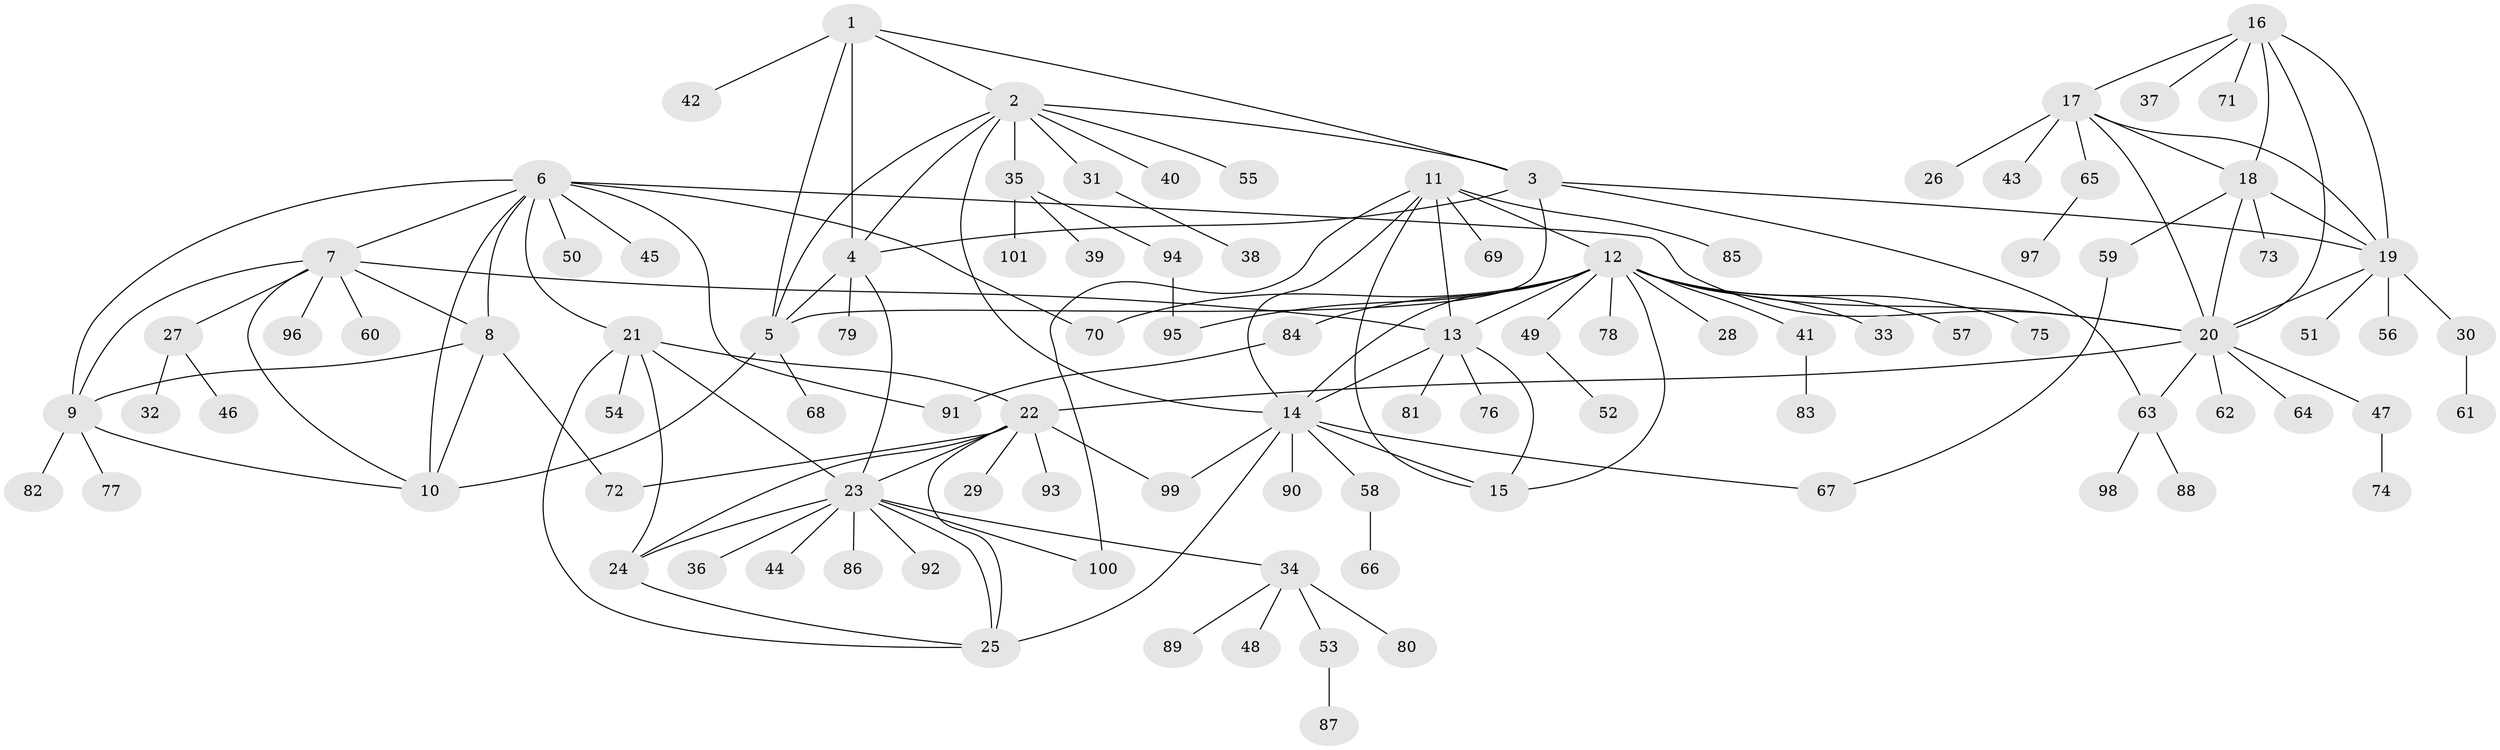 // coarse degree distribution, {5: 0.05714285714285714, 10: 0.02857142857142857, 6: 0.07142857142857142, 17: 0.014285714285714285, 4: 0.07142857142857142, 14: 0.014285714285714285, 11: 0.014285714285714285, 3: 0.04285714285714286, 7: 0.014285714285714285, 1: 0.5714285714285714, 2: 0.1}
// Generated by graph-tools (version 1.1) at 2025/19/03/04/25 18:19:49]
// undirected, 101 vertices, 144 edges
graph export_dot {
graph [start="1"]
  node [color=gray90,style=filled];
  1;
  2;
  3;
  4;
  5;
  6;
  7;
  8;
  9;
  10;
  11;
  12;
  13;
  14;
  15;
  16;
  17;
  18;
  19;
  20;
  21;
  22;
  23;
  24;
  25;
  26;
  27;
  28;
  29;
  30;
  31;
  32;
  33;
  34;
  35;
  36;
  37;
  38;
  39;
  40;
  41;
  42;
  43;
  44;
  45;
  46;
  47;
  48;
  49;
  50;
  51;
  52;
  53;
  54;
  55;
  56;
  57;
  58;
  59;
  60;
  61;
  62;
  63;
  64;
  65;
  66;
  67;
  68;
  69;
  70;
  71;
  72;
  73;
  74;
  75;
  76;
  77;
  78;
  79;
  80;
  81;
  82;
  83;
  84;
  85;
  86;
  87;
  88;
  89;
  90;
  91;
  92;
  93;
  94;
  95;
  96;
  97;
  98;
  99;
  100;
  101;
  1 -- 2;
  1 -- 3;
  1 -- 4;
  1 -- 5;
  1 -- 42;
  2 -- 3;
  2 -- 4;
  2 -- 5;
  2 -- 14;
  2 -- 31;
  2 -- 35;
  2 -- 40;
  2 -- 55;
  3 -- 4;
  3 -- 5;
  3 -- 19;
  3 -- 63;
  4 -- 5;
  4 -- 23;
  4 -- 79;
  5 -- 10;
  5 -- 68;
  6 -- 7;
  6 -- 8;
  6 -- 9;
  6 -- 10;
  6 -- 20;
  6 -- 21;
  6 -- 45;
  6 -- 50;
  6 -- 70;
  6 -- 91;
  7 -- 8;
  7 -- 9;
  7 -- 10;
  7 -- 13;
  7 -- 27;
  7 -- 60;
  7 -- 96;
  8 -- 9;
  8 -- 10;
  8 -- 72;
  9 -- 10;
  9 -- 77;
  9 -- 82;
  11 -- 12;
  11 -- 13;
  11 -- 14;
  11 -- 15;
  11 -- 69;
  11 -- 85;
  11 -- 100;
  12 -- 13;
  12 -- 14;
  12 -- 15;
  12 -- 20;
  12 -- 28;
  12 -- 33;
  12 -- 41;
  12 -- 49;
  12 -- 57;
  12 -- 70;
  12 -- 75;
  12 -- 78;
  12 -- 84;
  12 -- 95;
  13 -- 14;
  13 -- 15;
  13 -- 76;
  13 -- 81;
  14 -- 15;
  14 -- 25;
  14 -- 58;
  14 -- 67;
  14 -- 90;
  14 -- 99;
  16 -- 17;
  16 -- 18;
  16 -- 19;
  16 -- 20;
  16 -- 37;
  16 -- 71;
  17 -- 18;
  17 -- 19;
  17 -- 20;
  17 -- 26;
  17 -- 43;
  17 -- 65;
  18 -- 19;
  18 -- 20;
  18 -- 59;
  18 -- 73;
  19 -- 20;
  19 -- 30;
  19 -- 51;
  19 -- 56;
  20 -- 22;
  20 -- 47;
  20 -- 62;
  20 -- 63;
  20 -- 64;
  21 -- 22;
  21 -- 23;
  21 -- 24;
  21 -- 25;
  21 -- 54;
  22 -- 23;
  22 -- 24;
  22 -- 25;
  22 -- 29;
  22 -- 72;
  22 -- 93;
  22 -- 99;
  23 -- 24;
  23 -- 25;
  23 -- 34;
  23 -- 36;
  23 -- 44;
  23 -- 86;
  23 -- 92;
  23 -- 100;
  24 -- 25;
  27 -- 32;
  27 -- 46;
  30 -- 61;
  31 -- 38;
  34 -- 48;
  34 -- 53;
  34 -- 80;
  34 -- 89;
  35 -- 39;
  35 -- 94;
  35 -- 101;
  41 -- 83;
  47 -- 74;
  49 -- 52;
  53 -- 87;
  58 -- 66;
  59 -- 67;
  63 -- 88;
  63 -- 98;
  65 -- 97;
  84 -- 91;
  94 -- 95;
}
